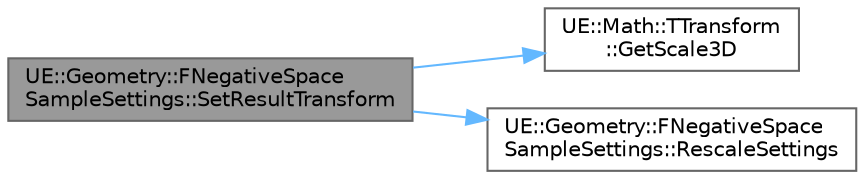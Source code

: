 digraph "UE::Geometry::FNegativeSpaceSampleSettings::SetResultTransform"
{
 // INTERACTIVE_SVG=YES
 // LATEX_PDF_SIZE
  bgcolor="transparent";
  edge [fontname=Helvetica,fontsize=10,labelfontname=Helvetica,labelfontsize=10];
  node [fontname=Helvetica,fontsize=10,shape=box,height=0.2,width=0.4];
  rankdir="LR";
  Node1 [id="Node000001",label="UE::Geometry::FNegativeSpace\lSampleSettings::SetResultTransform",height=0.2,width=0.4,color="gray40", fillcolor="grey60", style="filled", fontcolor="black",tooltip=" "];
  Node1 -> Node2 [id="edge1_Node000001_Node000002",color="steelblue1",style="solid",tooltip=" "];
  Node2 [id="Node000002",label="UE::Math::TTransform\l::GetScale3D",height=0.2,width=0.4,color="grey40", fillcolor="white", style="filled",URL="$d9/db6/structUE_1_1Math_1_1TTransform.html#a950a53a98989e255da1aca27ee8cf8b0",tooltip="Returns the Scale3D component."];
  Node1 -> Node3 [id="edge2_Node000001_Node000003",color="steelblue1",style="solid",tooltip=" "];
  Node3 [id="Node000003",label="UE::Geometry::FNegativeSpace\lSampleSettings::RescaleSettings",height=0.2,width=0.4,color="grey40", fillcolor="white", style="filled",URL="$d0/da5/structUE_1_1Geometry_1_1FNegativeSpaceSampleSettings.html#a0f0cdf2265a139542390fab54609755c",tooltip=" "];
}
